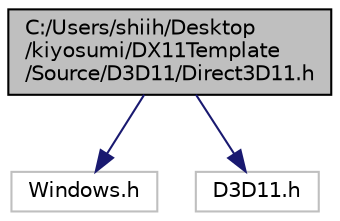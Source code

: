 digraph "C:/Users/shiih/Desktop/kiyosumi/DX11Template/Source/D3D11/Direct3D11.h"
{
 // LATEX_PDF_SIZE
  edge [fontname="Helvetica",fontsize="10",labelfontname="Helvetica",labelfontsize="10"];
  node [fontname="Helvetica",fontsize="10",shape=record];
  Node1 [label="C:/Users/shiih/Desktop\l/kiyosumi/DX11Template\l/Source/D3D11/Direct3D11.h",height=0.2,width=0.4,color="black", fillcolor="grey75", style="filled", fontcolor="black",tooltip="Direct3D11周りを整理する"];
  Node1 -> Node2 [color="midnightblue",fontsize="10",style="solid",fontname="Helvetica"];
  Node2 [label="Windows.h",height=0.2,width=0.4,color="grey75", fillcolor="white", style="filled",tooltip=" "];
  Node1 -> Node3 [color="midnightblue",fontsize="10",style="solid",fontname="Helvetica"];
  Node3 [label="D3D11.h",height=0.2,width=0.4,color="grey75", fillcolor="white", style="filled",tooltip=" "];
}
